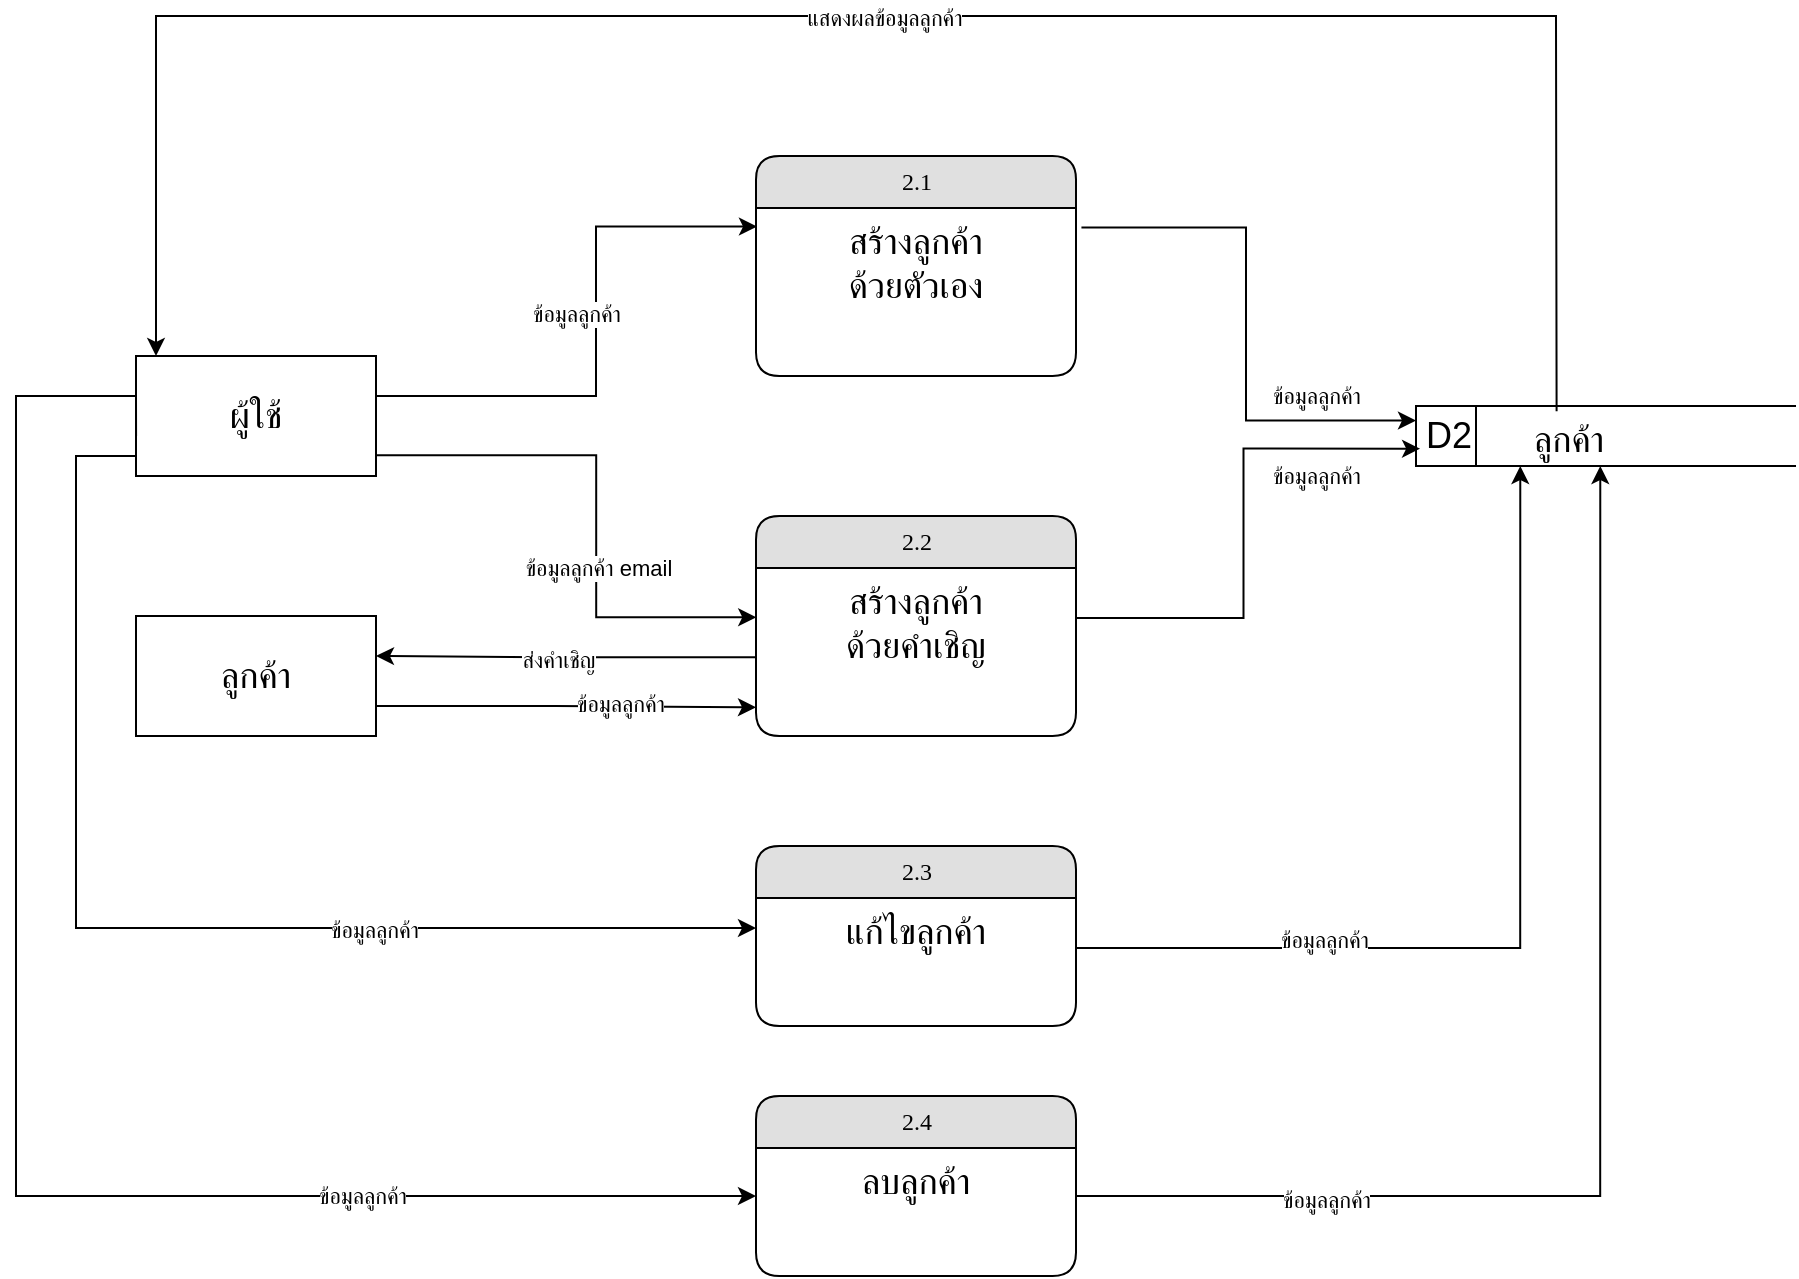 <mxfile version="25.0.3">
  <diagram name="Page-1" id="j-pxg9c4v1C3MeclfTMA">
    <mxGraphModel dx="1392" dy="145" grid="1" gridSize="10" guides="1" tooltips="1" connect="1" arrows="1" fold="1" page="1" pageScale="1" pageWidth="1100" pageHeight="850" math="0" shadow="0">
      <root>
        <mxCell id="0" />
        <mxCell id="1" parent="0" />
        <mxCell id="wdKCAiOJMTL116Rih4D4-1" value="2.1" style="swimlane;html=1;fontStyle=0;childLayout=stackLayout;horizontal=1;startSize=26;fillColor=#e0e0e0;horizontalStack=0;resizeParent=1;resizeLast=0;collapsible=1;marginBottom=0;swimlaneFillColor=#ffffff;align=center;rounded=1;shadow=0;comic=0;labelBackgroundColor=none;strokeWidth=1;fontFamily=Verdana;fontSize=12" parent="1" vertex="1">
          <mxGeometry x="-80" y="150" width="160" height="110" as="geometry" />
        </mxCell>
        <mxCell id="wdKCAiOJMTL116Rih4D4-2" value="&lt;span style=&quot;font-size: 18px;&quot;&gt;สร้างลูกค้า&lt;/span&gt;&lt;div&gt;&lt;span style=&quot;font-size: 18px;&quot;&gt;ด้วยตัวเอง&lt;/span&gt;&lt;/div&gt;" style="text;html=1;strokeColor=none;fillColor=none;spacingLeft=4;spacingRight=4;whiteSpace=wrap;overflow=hidden;rotatable=0;points=[[0,0.5],[1,0.5]];portConstraint=eastwest;align=center;" parent="wdKCAiOJMTL116Rih4D4-1" vertex="1">
          <mxGeometry y="26" width="160" height="54" as="geometry" />
        </mxCell>
        <mxCell id="wdKCAiOJMTL116Rih4D4-3" value="&lt;span style=&quot;font-size: 18px; text-wrap-mode: nowrap;&quot;&gt;ผู้ใช้&lt;/span&gt;" style="rounded=0;whiteSpace=wrap;html=1;" parent="1" vertex="1">
          <mxGeometry x="-390" y="250" width="120" height="60" as="geometry" />
        </mxCell>
        <mxCell id="wdKCAiOJMTL116Rih4D4-4" value="" style="endArrow=classic;html=1;rounded=0;exitX=1;exitY=0.25;exitDx=0;exitDy=0;entryX=0.003;entryY=0.172;entryDx=0;entryDy=0;entryPerimeter=0;edgeStyle=orthogonalEdgeStyle;" parent="1" source="wdKCAiOJMTL116Rih4D4-3" target="wdKCAiOJMTL116Rih4D4-2" edge="1">
          <mxGeometry width="50" height="50" relative="1" as="geometry">
            <mxPoint x="-241.28" y="310" as="sourcePoint" />
            <mxPoint x="-47.76" y="312.404" as="targetPoint" />
            <Array as="points">
              <mxPoint x="-270" y="270" />
              <mxPoint x="-160" y="270" />
              <mxPoint x="-160" y="185" />
            </Array>
          </mxGeometry>
        </mxCell>
        <mxCell id="wdKCAiOJMTL116Rih4D4-5" value="ข้อมูลลูกค้า" style="edgeLabel;html=1;align=center;verticalAlign=middle;resizable=0;points=[];rotation=0;" parent="wdKCAiOJMTL116Rih4D4-4" vertex="1" connectable="0">
          <mxGeometry x="-0.064" y="2" relative="1" as="geometry">
            <mxPoint x="-8" y="-25" as="offset" />
          </mxGeometry>
        </mxCell>
        <mxCell id="wdKCAiOJMTL116Rih4D4-6" value="" style="group" parent="1" vertex="1" connectable="0">
          <mxGeometry x="250" y="275" width="190" height="30" as="geometry" />
        </mxCell>
        <mxCell id="wdKCAiOJMTL116Rih4D4-7" value="&lt;font style=&quot;font-size: 18px;&quot;&gt;D2&lt;/font&gt;" style="html=1;dashed=0;whiteSpace=wrap;shape=mxgraph.dfd.dataStoreID;align=left;spacingLeft=3;points=[[0,0],[0.5,0],[1,0],[0,0.5],[1,0.5],[0,1],[0.5,1],[1,1]];container=0;" parent="wdKCAiOJMTL116Rih4D4-6" vertex="1">
          <mxGeometry width="190" height="30" as="geometry" />
        </mxCell>
        <mxCell id="wdKCAiOJMTL116Rih4D4-8" value="&lt;span style=&quot;font-size: 18px; font-weight: 400;&quot;&gt;ลูกค้า&lt;/span&gt;" style="text;strokeColor=none;fillColor=none;html=1;fontSize=24;fontStyle=1;verticalAlign=middle;align=center;container=0;" parent="wdKCAiOJMTL116Rih4D4-6" vertex="1">
          <mxGeometry x="28.5" width="95" height="30" as="geometry" />
        </mxCell>
        <mxCell id="wdKCAiOJMTL116Rih4D4-9" value="" style="endArrow=classic;html=1;rounded=0;exitX=1.017;exitY=0.18;exitDx=0;exitDy=0;exitPerimeter=0;entryX=0;entryY=0.242;entryDx=0;entryDy=0;entryPerimeter=0;edgeStyle=orthogonalEdgeStyle;" parent="1" source="wdKCAiOJMTL116Rih4D4-2" target="wdKCAiOJMTL116Rih4D4-7" edge="1">
          <mxGeometry width="50" height="50" relative="1" as="geometry">
            <mxPoint x="190.0" y="307.006" as="sourcePoint" />
            <mxPoint x="361.28" y="310" as="targetPoint" />
          </mxGeometry>
        </mxCell>
        <mxCell id="wdKCAiOJMTL116Rih4D4-11" value="2.2" style="swimlane;html=1;fontStyle=0;childLayout=stackLayout;horizontal=1;startSize=26;fillColor=#e0e0e0;horizontalStack=0;resizeParent=1;resizeLast=0;collapsible=1;marginBottom=0;swimlaneFillColor=#ffffff;align=center;rounded=1;shadow=0;comic=0;labelBackgroundColor=none;strokeWidth=1;fontFamily=Verdana;fontSize=12" parent="1" vertex="1">
          <mxGeometry x="-80" y="330" width="160" height="110" as="geometry" />
        </mxCell>
        <mxCell id="wdKCAiOJMTL116Rih4D4-12" value="&lt;span style=&quot;font-size: 18px;&quot;&gt;สร้างลูกค้า&lt;/span&gt;&lt;div&gt;&lt;span style=&quot;font-size: 18px; background-color: initial;&quot;&gt;ด้วยคำเชิญ&lt;/span&gt;&lt;/div&gt;" style="text;html=1;strokeColor=none;fillColor=none;spacingLeft=4;spacingRight=4;whiteSpace=wrap;overflow=hidden;rotatable=0;points=[[0,0.5],[1,0.5]];portConstraint=eastwest;align=center;" parent="wdKCAiOJMTL116Rih4D4-11" vertex="1">
          <mxGeometry y="26" width="160" height="54" as="geometry" />
        </mxCell>
        <mxCell id="wdKCAiOJMTL116Rih4D4-13" value="" style="endArrow=classic;html=1;rounded=0;exitX=0.999;exitY=0.656;exitDx=0;exitDy=0;entryX=0.003;entryY=0.172;entryDx=0;entryDy=0;entryPerimeter=0;edgeStyle=orthogonalEdgeStyle;exitPerimeter=0;" parent="1" edge="1">
          <mxGeometry width="50" height="50" relative="1" as="geometry">
            <mxPoint x="-270.0" y="280" as="sourcePoint" />
            <mxPoint x="-79.88" y="380.64" as="targetPoint" />
            <Array as="points">
              <mxPoint x="-159.88" y="299.64" />
              <mxPoint x="-159.88" y="380.64" />
            </Array>
          </mxGeometry>
        </mxCell>
        <mxCell id="wdKCAiOJMTL116Rih4D4-37" value="&lt;span style=&quot;color: rgba(0, 0, 0, 0); font-family: monospace; font-size: 0px; text-align: start; background-color: rgb(251, 251, 251);&quot;&gt;%3CmxGraphModel%3E%3Croot%3E%3CmxCell%20id%3D%220%22%2F%3E%3CmxCell%20id%3D%221%22%20parent%3D%220%22%2F%3E%3CmxCell%20id%3D%222%22%20value%3D%22%E0%B8%82%E0%B9%89%E0%B8%AD%E0%B8%A1%E0%B8%B9%E0%B8%A5%E0%B8%9C%E0%B8%B9%E0%B9%89%E0%B9%83%E0%B8%8A%E0%B9%89%2C%E0%B9%82%E0%B8%A5%E0%B9%82%E0%B8%81%E0%B9%89%2C%E0%B8%9A%E0%B8%A3%E0%B8%B4%E0%B8%A9%E0%B8%B1%E0%B8%97%22%20style%3D%22edgeLabel%3Bhtml%3D1%3Balign%3Dcenter%3BverticalAlign%3Dmiddle%3Bresizable%3D0%3Bpoints%3D%5B%5D%3Brotation%3D0%3B%22%20vertex%3D%221%22%20connectable%3D%220%22%20parent%3D%221%22%3E%3CmxGeometry%20x%3D%22-169.882%22%20y%3D%22330.353%22%20as%3D%22geometry%22%2F%3E%3C%2FmxCell%3E%3C%2Froot%3E%3C%2FmxGraphModel%3E&lt;/span&gt;" style="edgeLabel;html=1;align=center;verticalAlign=middle;resizable=0;points=[];" parent="wdKCAiOJMTL116Rih4D4-13" vertex="1" connectable="0">
          <mxGeometry x="0.344" y="-4" relative="1" as="geometry">
            <mxPoint as="offset" />
          </mxGeometry>
        </mxCell>
        <mxCell id="wdKCAiOJMTL116Rih4D4-38" value="ข้อมูลลูกค้า email" style="edgeLabel;html=1;align=center;verticalAlign=middle;resizable=0;points=[];" parent="wdKCAiOJMTL116Rih4D4-13" vertex="1" connectable="0">
          <mxGeometry x="0.28" y="1" relative="1" as="geometry">
            <mxPoint as="offset" />
          </mxGeometry>
        </mxCell>
        <mxCell id="wdKCAiOJMTL116Rih4D4-39" value="ข้อมูลลูกค้า" style="edgeLabel;html=1;align=center;verticalAlign=middle;resizable=0;points=[];" parent="wdKCAiOJMTL116Rih4D4-13" vertex="1" connectable="0">
          <mxGeometry x="0.28" y="1" relative="1" as="geometry">
            <mxPoint x="359" y="-86" as="offset" />
          </mxGeometry>
        </mxCell>
        <mxCell id="wdKCAiOJMTL116Rih4D4-40" value="ข้อมูลลูกค้า" style="edgeLabel;html=1;align=center;verticalAlign=middle;resizable=0;points=[];" parent="wdKCAiOJMTL116Rih4D4-13" vertex="1" connectable="0">
          <mxGeometry x="0.28" y="1" relative="1" as="geometry">
            <mxPoint x="359" y="-46" as="offset" />
          </mxGeometry>
        </mxCell>
        <mxCell id="wdKCAiOJMTL116Rih4D4-15" value="" style="endArrow=classic;html=1;rounded=0;exitX=1.017;exitY=0.18;exitDx=0;exitDy=0;exitPerimeter=0;entryX=-0.009;entryY=0.711;entryDx=0;entryDy=0;entryPerimeter=0;edgeStyle=orthogonalEdgeStyle;" parent="1" edge="1">
          <mxGeometry width="50" height="50" relative="1" as="geometry">
            <mxPoint x="80" y="380" as="sourcePoint" />
            <mxPoint x="252.04" y="296.33" as="targetPoint" />
            <Array as="points">
              <mxPoint x="163.75" y="381" />
              <mxPoint x="163.75" y="296" />
            </Array>
          </mxGeometry>
        </mxCell>
        <mxCell id="wdKCAiOJMTL116Rih4D4-19" value="2.3" style="swimlane;html=1;fontStyle=0;childLayout=stackLayout;horizontal=1;startSize=26;fillColor=#e0e0e0;horizontalStack=0;resizeParent=1;resizeLast=0;collapsible=1;marginBottom=0;swimlaneFillColor=#ffffff;align=center;rounded=1;shadow=0;comic=0;labelBackgroundColor=none;strokeWidth=1;fontFamily=Verdana;fontSize=12" parent="1" vertex="1">
          <mxGeometry x="-80" y="495" width="160" height="90" as="geometry" />
        </mxCell>
        <mxCell id="wdKCAiOJMTL116Rih4D4-25" value="&lt;span style=&quot;font-size: 18px;&quot;&gt;แก้ไขลูกค้า&lt;/span&gt;" style="text;html=1;strokeColor=none;fillColor=none;spacingLeft=4;spacingRight=4;whiteSpace=wrap;overflow=hidden;rotatable=0;points=[[0,0.5],[1,0.5]];portConstraint=eastwest;align=center;" parent="wdKCAiOJMTL116Rih4D4-19" vertex="1">
          <mxGeometry y="26" width="160" height="54" as="geometry" />
        </mxCell>
        <mxCell id="wdKCAiOJMTL116Rih4D4-21" value="" style="endArrow=classic;html=1;rounded=0;edgeStyle=orthogonalEdgeStyle;exitX=1;exitY=0.5;exitDx=0;exitDy=0;" parent="1" source="wdKCAiOJMTL116Rih4D4-25" edge="1">
          <mxGeometry width="50" height="50" relative="1" as="geometry">
            <mxPoint x="204.941" y="520" as="sourcePoint" />
            <mxPoint x="302.14" y="305" as="targetPoint" />
            <Array as="points">
              <mxPoint x="80" y="546" />
              <mxPoint x="302" y="546" />
            </Array>
          </mxGeometry>
        </mxCell>
        <mxCell id="wdKCAiOJMTL116Rih4D4-44" value="ข้อมูลลูกค้า" style="edgeLabel;html=1;align=center;verticalAlign=middle;resizable=0;points=[];" parent="wdKCAiOJMTL116Rih4D4-21" vertex="1" connectable="0">
          <mxGeometry x="-0.46" y="4" relative="1" as="geometry">
            <mxPoint as="offset" />
          </mxGeometry>
        </mxCell>
        <mxCell id="wdKCAiOJMTL116Rih4D4-23" value="" style="endArrow=classic;html=1;rounded=0;exitX=0;exitY=0.75;exitDx=0;exitDy=0;edgeStyle=orthogonalEdgeStyle;entryX=0;entryY=0.278;entryDx=0;entryDy=0;entryPerimeter=0;" parent="1" source="wdKCAiOJMTL116Rih4D4-3" target="wdKCAiOJMTL116Rih4D4-25" edge="1">
          <mxGeometry width="50" height="50" relative="1" as="geometry">
            <mxPoint x="-400" y="305" as="sourcePoint" />
            <mxPoint x="-170" y="536" as="targetPoint" />
            <Array as="points">
              <mxPoint x="-390" y="300" />
              <mxPoint x="-420" y="300" />
              <mxPoint x="-420" y="536" />
            </Array>
          </mxGeometry>
        </mxCell>
        <mxCell id="wdKCAiOJMTL116Rih4D4-45" value="ข้อมูลลูกค้า" style="edgeLabel;html=1;align=center;verticalAlign=middle;resizable=0;points=[];" parent="wdKCAiOJMTL116Rih4D4-23" vertex="1" connectable="0">
          <mxGeometry x="0.373" y="-4" relative="1" as="geometry">
            <mxPoint y="-3" as="offset" />
          </mxGeometry>
        </mxCell>
        <mxCell id="wdKCAiOJMTL116Rih4D4-31" value="2.4" style="swimlane;html=1;fontStyle=0;childLayout=stackLayout;horizontal=1;startSize=26;fillColor=#e0e0e0;horizontalStack=0;resizeParent=1;resizeLast=0;collapsible=1;marginBottom=0;swimlaneFillColor=#ffffff;align=center;rounded=1;shadow=0;comic=0;labelBackgroundColor=none;strokeWidth=1;fontFamily=Verdana;fontSize=12" parent="1" vertex="1">
          <mxGeometry x="-80" y="620" width="160" height="90" as="geometry" />
        </mxCell>
        <mxCell id="wdKCAiOJMTL116Rih4D4-32" value="&lt;span style=&quot;font-size: 18px;&quot;&gt;ลบลูกค้า&lt;/span&gt;" style="text;html=1;strokeColor=none;fillColor=none;spacingLeft=4;spacingRight=4;whiteSpace=wrap;overflow=hidden;rotatable=0;points=[[0,0.5],[1,0.5]];portConstraint=eastwest;align=center;" parent="wdKCAiOJMTL116Rih4D4-31" vertex="1">
          <mxGeometry y="26" width="160" height="54" as="geometry" />
        </mxCell>
        <mxCell id="wdKCAiOJMTL116Rih4D4-33" value="" style="endArrow=classic;html=1;rounded=0;exitX=0.667;exitY=1;exitDx=0;exitDy=0;edgeStyle=orthogonalEdgeStyle;exitPerimeter=0;" parent="1" target="wdKCAiOJMTL116Rih4D4-32" edge="1">
          <mxGeometry width="50" height="50" relative="1" as="geometry">
            <mxPoint x="-389.96" y="290.0" as="sourcePoint" />
            <mxPoint x="-160" y="671" as="targetPoint" />
            <Array as="points">
              <mxPoint x="-390" y="270" />
              <mxPoint x="-450" y="270" />
              <mxPoint x="-450" y="670" />
            </Array>
          </mxGeometry>
        </mxCell>
        <mxCell id="kgX2GBrmFROfcCQ5fnTE-5" value="ข้อมูลลูกค้า" style="edgeLabel;html=1;align=center;verticalAlign=middle;resizable=0;points=[];" vertex="1" connectable="0" parent="wdKCAiOJMTL116Rih4D4-33">
          <mxGeometry x="0.537" relative="1" as="geometry">
            <mxPoint as="offset" />
          </mxGeometry>
        </mxCell>
        <mxCell id="wdKCAiOJMTL116Rih4D4-35" value="" style="endArrow=classic;html=1;rounded=0;edgeStyle=orthogonalEdgeStyle;exitX=1;exitY=0.5;exitDx=0;exitDy=0;" parent="1" source="wdKCAiOJMTL116Rih4D4-32" edge="1">
          <mxGeometry width="50" height="50" relative="1" as="geometry">
            <mxPoint x="120" y="546" as="sourcePoint" />
            <mxPoint x="342.14" y="305" as="targetPoint" />
            <Array as="points">
              <mxPoint x="80" y="670" />
              <mxPoint x="342" y="670" />
            </Array>
          </mxGeometry>
        </mxCell>
        <mxCell id="kgX2GBrmFROfcCQ5fnTE-6" value="ข้อมูลลูกค้า" style="edgeLabel;html=1;align=center;verticalAlign=middle;resizable=0;points=[];" vertex="1" connectable="0" parent="wdKCAiOJMTL116Rih4D4-35">
          <mxGeometry x="-0.593" y="-2" relative="1" as="geometry">
            <mxPoint as="offset" />
          </mxGeometry>
        </mxCell>
        <mxCell id="9oKAvnePyR2MsUrAY5Fa-1" value="" style="endArrow=classic;html=1;rounded=0;exitX=0.44;exitY=0.089;exitDx=0;exitDy=0;exitPerimeter=0;" parent="1" source="wdKCAiOJMTL116Rih4D4-8" edge="1">
          <mxGeometry width="50" height="50" relative="1" as="geometry">
            <mxPoint x="280" y="250" as="sourcePoint" />
            <mxPoint x="-380" y="250" as="targetPoint" />
            <Array as="points">
              <mxPoint x="320" y="80" />
              <mxPoint x="-380" y="80" />
            </Array>
          </mxGeometry>
        </mxCell>
        <mxCell id="9oKAvnePyR2MsUrAY5Fa-21" value="แสดงผลข้อมูลลูกค้า" style="edgeLabel;html=1;align=center;verticalAlign=middle;resizable=0;points=[];" parent="9oKAvnePyR2MsUrAY5Fa-1" vertex="1" connectable="0">
          <mxGeometry x="0.0" y="1" relative="1" as="geometry">
            <mxPoint as="offset" />
          </mxGeometry>
        </mxCell>
        <mxCell id="9oKAvnePyR2MsUrAY5Fa-2" value="&lt;span style=&quot;font-size: 18px; text-wrap-mode: nowrap;&quot;&gt;ลูกค้า&lt;/span&gt;" style="rounded=0;whiteSpace=wrap;html=1;" parent="1" vertex="1">
          <mxGeometry x="-390" y="380" width="120" height="60" as="geometry" />
        </mxCell>
        <mxCell id="9oKAvnePyR2MsUrAY5Fa-13" value="" style="endArrow=classic;html=1;rounded=0;edgeStyle=orthogonalEdgeStyle;exitX=1;exitY=0.5;exitDx=0;exitDy=0;" parent="1" edge="1">
          <mxGeometry width="50" height="50" relative="1" as="geometry">
            <mxPoint x="-270" y="425" as="sourcePoint" />
            <mxPoint x="-80" y="425.64" as="targetPoint" />
            <Array as="points">
              <mxPoint x="-180" y="425" />
            </Array>
          </mxGeometry>
        </mxCell>
        <mxCell id="9oKAvnePyR2MsUrAY5Fa-14" value="&lt;span style=&quot;color: rgba(0, 0, 0, 0); font-family: monospace; font-size: 0px; text-align: start; background-color: rgb(251, 251, 251);&quot;&gt;%3CmxGraphModel%3E%3Croot%3E%3CmxCell%20id%3D%220%22%2F%3E%3CmxCell%20id%3D%221%22%20parent%3D%220%22%2F%3E%3CmxCell%20id%3D%222%22%20value%3D%22%E0%B8%82%E0%B9%89%E0%B8%AD%E0%B8%A1%E0%B8%B9%E0%B8%A5%E0%B8%9C%E0%B8%B9%E0%B9%89%E0%B9%83%E0%B8%8A%E0%B9%89%2C%E0%B9%82%E0%B8%A5%E0%B9%82%E0%B8%81%E0%B9%89%2C%E0%B8%9A%E0%B8%A3%E0%B8%B4%E0%B8%A9%E0%B8%B1%E0%B8%97%22%20style%3D%22edgeLabel%3Bhtml%3D1%3Balign%3Dcenter%3BverticalAlign%3Dmiddle%3Bresizable%3D0%3Bpoints%3D%5B%5D%3Brotation%3D0%3B%22%20vertex%3D%221%22%20connectable%3D%220%22%20parent%3D%221%22%3E%3CmxGeometry%20x%3D%22-169.882%22%20y%3D%22330.353%22%20as%3D%22geometry%22%2F%3E%3C%2FmxCell%3E%3C%2Froot%3E%3C%2FmxGraphModel%3E&lt;/span&gt;" style="edgeLabel;html=1;align=center;verticalAlign=middle;resizable=0;points=[];" parent="9oKAvnePyR2MsUrAY5Fa-13" vertex="1" connectable="0">
          <mxGeometry x="0.344" y="-4" relative="1" as="geometry">
            <mxPoint as="offset" />
          </mxGeometry>
        </mxCell>
        <mxCell id="9oKAvnePyR2MsUrAY5Fa-15" value="ข้อมูลลูกค้า" style="edgeLabel;html=1;align=center;verticalAlign=middle;resizable=0;points=[];" parent="9oKAvnePyR2MsUrAY5Fa-13" vertex="1" connectable="0">
          <mxGeometry x="0.28" y="1" relative="1" as="geometry">
            <mxPoint as="offset" />
          </mxGeometry>
        </mxCell>
        <mxCell id="9oKAvnePyR2MsUrAY5Fa-18" value="" style="endArrow=classic;html=1;rounded=0;edgeStyle=orthogonalEdgeStyle;exitX=1;exitY=0.5;exitDx=0;exitDy=0;" parent="1" edge="1">
          <mxGeometry width="50" height="50" relative="1" as="geometry">
            <mxPoint x="-80" y="400.64" as="sourcePoint" />
            <mxPoint x="-270" y="400" as="targetPoint" />
            <Array as="points">
              <mxPoint x="-180" y="400" />
            </Array>
          </mxGeometry>
        </mxCell>
        <mxCell id="9oKAvnePyR2MsUrAY5Fa-19" value="&lt;span style=&quot;color: rgba(0, 0, 0, 0); font-family: monospace; font-size: 0px; text-align: start; background-color: rgb(251, 251, 251);&quot;&gt;%3CmxGraphModel%3E%3Croot%3E%3CmxCell%20id%3D%220%22%2F%3E%3CmxCell%20id%3D%221%22%20parent%3D%220%22%2F%3E%3CmxCell%20id%3D%222%22%20value%3D%22%E0%B8%82%E0%B9%89%E0%B8%AD%E0%B8%A1%E0%B8%B9%E0%B8%A5%E0%B8%9C%E0%B8%B9%E0%B9%89%E0%B9%83%E0%B8%8A%E0%B9%89%2C%E0%B9%82%E0%B8%A5%E0%B9%82%E0%B8%81%E0%B9%89%2C%E0%B8%9A%E0%B8%A3%E0%B8%B4%E0%B8%A9%E0%B8%B1%E0%B8%97%22%20style%3D%22edgeLabel%3Bhtml%3D1%3Balign%3Dcenter%3BverticalAlign%3Dmiddle%3Bresizable%3D0%3Bpoints%3D%5B%5D%3Brotation%3D0%3B%22%20vertex%3D%221%22%20connectable%3D%220%22%20parent%3D%221%22%3E%3CmxGeometry%20x%3D%22-169.882%22%20y%3D%22330.353%22%20as%3D%22geometry%22%2F%3E%3C%2FmxCell%3E%3C%2Froot%3E%3C%2FmxGraphModel%3E&lt;/span&gt;" style="edgeLabel;html=1;align=center;verticalAlign=middle;resizable=0;points=[];" parent="9oKAvnePyR2MsUrAY5Fa-18" vertex="1" connectable="0">
          <mxGeometry x="0.344" y="-4" relative="1" as="geometry">
            <mxPoint as="offset" />
          </mxGeometry>
        </mxCell>
        <mxCell id="9oKAvnePyR2MsUrAY5Fa-20" value="ส่งคำเชิญ" style="edgeLabel;html=1;align=center;verticalAlign=middle;resizable=0;points=[];" parent="9oKAvnePyR2MsUrAY5Fa-18" vertex="1" connectable="0">
          <mxGeometry x="0.28" y="1" relative="1" as="geometry">
            <mxPoint x="22" as="offset" />
          </mxGeometry>
        </mxCell>
      </root>
    </mxGraphModel>
  </diagram>
</mxfile>
